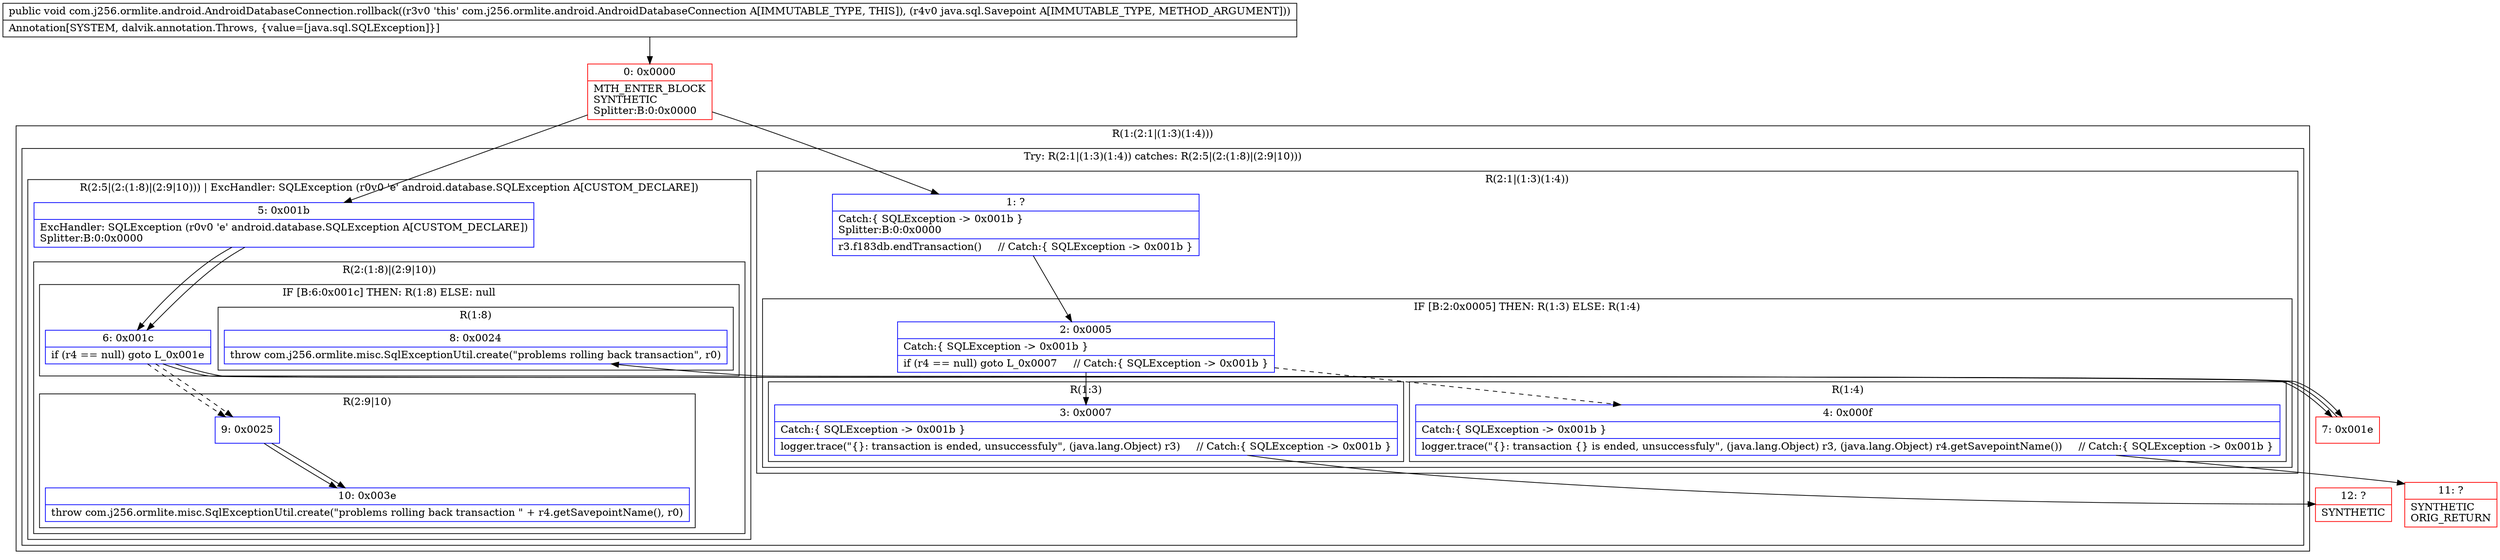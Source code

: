 digraph "CFG forcom.j256.ormlite.android.AndroidDatabaseConnection.rollback(Ljava\/sql\/Savepoint;)V" {
subgraph cluster_Region_1860208254 {
label = "R(1:(2:1|(1:3)(1:4)))";
node [shape=record,color=blue];
subgraph cluster_TryCatchRegion_272776899 {
label = "Try: R(2:1|(1:3)(1:4)) catches: R(2:5|(2:(1:8)|(2:9|10)))";
node [shape=record,color=blue];
subgraph cluster_Region_1921896208 {
label = "R(2:1|(1:3)(1:4))";
node [shape=record,color=blue];
Node_1 [shape=record,label="{1\:\ ?|Catch:\{ SQLException \-\> 0x001b \}\lSplitter:B:0:0x0000\l|r3.f183db.endTransaction()     \/\/ Catch:\{ SQLException \-\> 0x001b \}\l}"];
subgraph cluster_IfRegion_341938058 {
label = "IF [B:2:0x0005] THEN: R(1:3) ELSE: R(1:4)";
node [shape=record,color=blue];
Node_2 [shape=record,label="{2\:\ 0x0005|Catch:\{ SQLException \-\> 0x001b \}\l|if (r4 == null) goto L_0x0007     \/\/ Catch:\{ SQLException \-\> 0x001b \}\l}"];
subgraph cluster_Region_2119706638 {
label = "R(1:3)";
node [shape=record,color=blue];
Node_3 [shape=record,label="{3\:\ 0x0007|Catch:\{ SQLException \-\> 0x001b \}\l|logger.trace(\"\{\}: transaction is ended, unsuccessfuly\", (java.lang.Object) r3)     \/\/ Catch:\{ SQLException \-\> 0x001b \}\l}"];
}
subgraph cluster_Region_2137892128 {
label = "R(1:4)";
node [shape=record,color=blue];
Node_4 [shape=record,label="{4\:\ 0x000f|Catch:\{ SQLException \-\> 0x001b \}\l|logger.trace(\"\{\}: transaction \{\} is ended, unsuccessfuly\", (java.lang.Object) r3, (java.lang.Object) r4.getSavepointName())     \/\/ Catch:\{ SQLException \-\> 0x001b \}\l}"];
}
}
}
subgraph cluster_Region_1661210770 {
label = "R(2:5|(2:(1:8)|(2:9|10))) | ExcHandler: SQLException (r0v0 'e' android.database.SQLException A[CUSTOM_DECLARE])\l";
node [shape=record,color=blue];
Node_5 [shape=record,label="{5\:\ 0x001b|ExcHandler: SQLException (r0v0 'e' android.database.SQLException A[CUSTOM_DECLARE])\lSplitter:B:0:0x0000\l}"];
subgraph cluster_Region_2063716007 {
label = "R(2:(1:8)|(2:9|10))";
node [shape=record,color=blue];
subgraph cluster_IfRegion_1143378321 {
label = "IF [B:6:0x001c] THEN: R(1:8) ELSE: null";
node [shape=record,color=blue];
Node_6 [shape=record,label="{6\:\ 0x001c|if (r4 == null) goto L_0x001e\l}"];
subgraph cluster_Region_1450207376 {
label = "R(1:8)";
node [shape=record,color=blue];
Node_8 [shape=record,label="{8\:\ 0x0024|throw com.j256.ormlite.misc.SqlExceptionUtil.create(\"problems rolling back transaction\", r0)\l}"];
}
}
subgraph cluster_Region_355693132 {
label = "R(2:9|10)";
node [shape=record,color=blue];
Node_9 [shape=record,label="{9\:\ 0x0025}"];
Node_10 [shape=record,label="{10\:\ 0x003e|throw com.j256.ormlite.misc.SqlExceptionUtil.create(\"problems rolling back transaction \" + r4.getSavepointName(), r0)\l}"];
}
}
}
}
}
subgraph cluster_Region_1661210770 {
label = "R(2:5|(2:(1:8)|(2:9|10))) | ExcHandler: SQLException (r0v0 'e' android.database.SQLException A[CUSTOM_DECLARE])\l";
node [shape=record,color=blue];
Node_5 [shape=record,label="{5\:\ 0x001b|ExcHandler: SQLException (r0v0 'e' android.database.SQLException A[CUSTOM_DECLARE])\lSplitter:B:0:0x0000\l}"];
subgraph cluster_Region_2063716007 {
label = "R(2:(1:8)|(2:9|10))";
node [shape=record,color=blue];
subgraph cluster_IfRegion_1143378321 {
label = "IF [B:6:0x001c] THEN: R(1:8) ELSE: null";
node [shape=record,color=blue];
Node_6 [shape=record,label="{6\:\ 0x001c|if (r4 == null) goto L_0x001e\l}"];
subgraph cluster_Region_1450207376 {
label = "R(1:8)";
node [shape=record,color=blue];
Node_8 [shape=record,label="{8\:\ 0x0024|throw com.j256.ormlite.misc.SqlExceptionUtil.create(\"problems rolling back transaction\", r0)\l}"];
}
}
subgraph cluster_Region_355693132 {
label = "R(2:9|10)";
node [shape=record,color=blue];
Node_9 [shape=record,label="{9\:\ 0x0025}"];
Node_10 [shape=record,label="{10\:\ 0x003e|throw com.j256.ormlite.misc.SqlExceptionUtil.create(\"problems rolling back transaction \" + r4.getSavepointName(), r0)\l}"];
}
}
}
Node_0 [shape=record,color=red,label="{0\:\ 0x0000|MTH_ENTER_BLOCK\lSYNTHETIC\lSplitter:B:0:0x0000\l}"];
Node_7 [shape=record,color=red,label="{7\:\ 0x001e}"];
Node_11 [shape=record,color=red,label="{11\:\ ?|SYNTHETIC\lORIG_RETURN\l}"];
Node_12 [shape=record,color=red,label="{12\:\ ?|SYNTHETIC\l}"];
MethodNode[shape=record,label="{public void com.j256.ormlite.android.AndroidDatabaseConnection.rollback((r3v0 'this' com.j256.ormlite.android.AndroidDatabaseConnection A[IMMUTABLE_TYPE, THIS]), (r4v0 java.sql.Savepoint A[IMMUTABLE_TYPE, METHOD_ARGUMENT]))  | Annotation[SYSTEM, dalvik.annotation.Throws, \{value=[java.sql.SQLException]\}]\l}"];
MethodNode -> Node_0;
Node_1 -> Node_2;
Node_2 -> Node_3;
Node_2 -> Node_4[style=dashed];
Node_3 -> Node_12;
Node_4 -> Node_11;
Node_5 -> Node_6;
Node_6 -> Node_7;
Node_6 -> Node_9[style=dashed];
Node_9 -> Node_10;
Node_5 -> Node_6;
Node_6 -> Node_7;
Node_6 -> Node_9[style=dashed];
Node_9 -> Node_10;
Node_0 -> Node_1;
Node_0 -> Node_5;
Node_7 -> Node_8;
}

